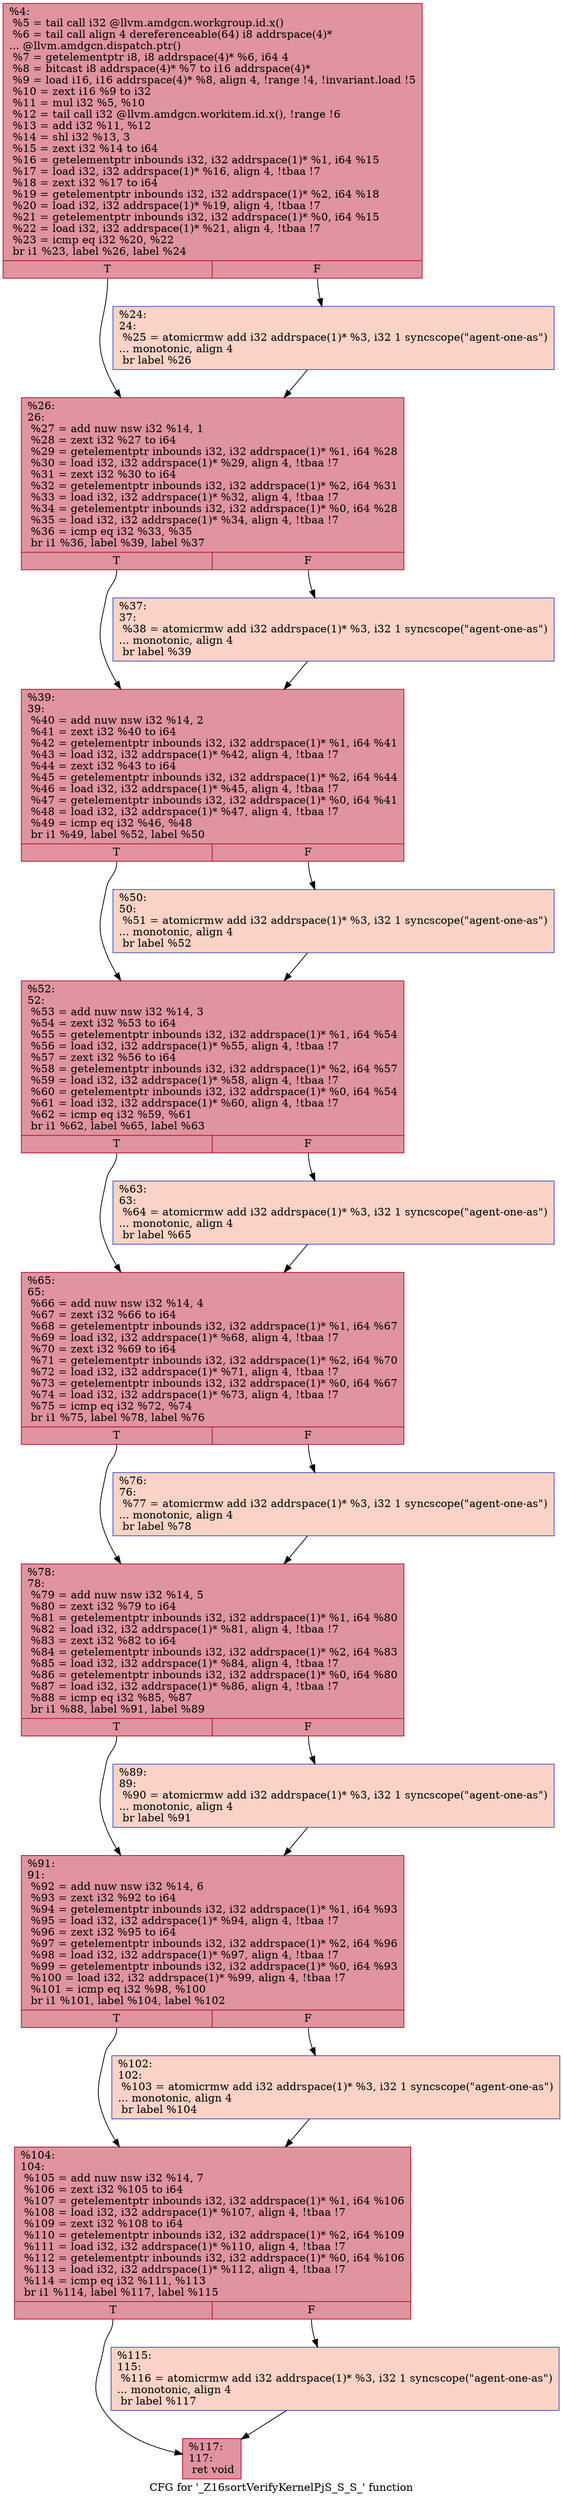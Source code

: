 digraph "CFG for '_Z16sortVerifyKernelPjS_S_S_' function" {
	label="CFG for '_Z16sortVerifyKernelPjS_S_S_' function";

	Node0x5d6f660 [shape=record,color="#b70d28ff", style=filled, fillcolor="#b70d2870",label="{%4:\l  %5 = tail call i32 @llvm.amdgcn.workgroup.id.x()\l  %6 = tail call align 4 dereferenceable(64) i8 addrspace(4)*\l... @llvm.amdgcn.dispatch.ptr()\l  %7 = getelementptr i8, i8 addrspace(4)* %6, i64 4\l  %8 = bitcast i8 addrspace(4)* %7 to i16 addrspace(4)*\l  %9 = load i16, i16 addrspace(4)* %8, align 4, !range !4, !invariant.load !5\l  %10 = zext i16 %9 to i32\l  %11 = mul i32 %5, %10\l  %12 = tail call i32 @llvm.amdgcn.workitem.id.x(), !range !6\l  %13 = add i32 %11, %12\l  %14 = shl i32 %13, 3\l  %15 = zext i32 %14 to i64\l  %16 = getelementptr inbounds i32, i32 addrspace(1)* %1, i64 %15\l  %17 = load i32, i32 addrspace(1)* %16, align 4, !tbaa !7\l  %18 = zext i32 %17 to i64\l  %19 = getelementptr inbounds i32, i32 addrspace(1)* %2, i64 %18\l  %20 = load i32, i32 addrspace(1)* %19, align 4, !tbaa !7\l  %21 = getelementptr inbounds i32, i32 addrspace(1)* %0, i64 %15\l  %22 = load i32, i32 addrspace(1)* %21, align 4, !tbaa !7\l  %23 = icmp eq i32 %20, %22\l  br i1 %23, label %26, label %24\l|{<s0>T|<s1>F}}"];
	Node0x5d6f660:s0 -> Node0x5d72230;
	Node0x5d6f660:s1 -> Node0x5d722c0;
	Node0x5d722c0 [shape=record,color="#3d50c3ff", style=filled, fillcolor="#f59c7d70",label="{%24:\l24:                                               \l  %25 = atomicrmw add i32 addrspace(1)* %3, i32 1 syncscope(\"agent-one-as\")\l... monotonic, align 4\l  br label %26\l}"];
	Node0x5d722c0 -> Node0x5d72230;
	Node0x5d72230 [shape=record,color="#b70d28ff", style=filled, fillcolor="#b70d2870",label="{%26:\l26:                                               \l  %27 = add nuw nsw i32 %14, 1\l  %28 = zext i32 %27 to i64\l  %29 = getelementptr inbounds i32, i32 addrspace(1)* %1, i64 %28\l  %30 = load i32, i32 addrspace(1)* %29, align 4, !tbaa !7\l  %31 = zext i32 %30 to i64\l  %32 = getelementptr inbounds i32, i32 addrspace(1)* %2, i64 %31\l  %33 = load i32, i32 addrspace(1)* %32, align 4, !tbaa !7\l  %34 = getelementptr inbounds i32, i32 addrspace(1)* %0, i64 %28\l  %35 = load i32, i32 addrspace(1)* %34, align 4, !tbaa !7\l  %36 = icmp eq i32 %33, %35\l  br i1 %36, label %39, label %37\l|{<s0>T|<s1>F}}"];
	Node0x5d72230:s0 -> Node0x5d72b90;
	Node0x5d72230:s1 -> Node0x5d72be0;
	Node0x5d72be0 [shape=record,color="#3d50c3ff", style=filled, fillcolor="#f59c7d70",label="{%37:\l37:                                               \l  %38 = atomicrmw add i32 addrspace(1)* %3, i32 1 syncscope(\"agent-one-as\")\l... monotonic, align 4\l  br label %39\l}"];
	Node0x5d72be0 -> Node0x5d72b90;
	Node0x5d72b90 [shape=record,color="#b70d28ff", style=filled, fillcolor="#b70d2870",label="{%39:\l39:                                               \l  %40 = add nuw nsw i32 %14, 2\l  %41 = zext i32 %40 to i64\l  %42 = getelementptr inbounds i32, i32 addrspace(1)* %1, i64 %41\l  %43 = load i32, i32 addrspace(1)* %42, align 4, !tbaa !7\l  %44 = zext i32 %43 to i64\l  %45 = getelementptr inbounds i32, i32 addrspace(1)* %2, i64 %44\l  %46 = load i32, i32 addrspace(1)* %45, align 4, !tbaa !7\l  %47 = getelementptr inbounds i32, i32 addrspace(1)* %0, i64 %41\l  %48 = load i32, i32 addrspace(1)* %47, align 4, !tbaa !7\l  %49 = icmp eq i32 %46, %48\l  br i1 %49, label %52, label %50\l|{<s0>T|<s1>F}}"];
	Node0x5d72b90:s0 -> Node0x5d73340;
	Node0x5d72b90:s1 -> Node0x5d73390;
	Node0x5d73390 [shape=record,color="#3d50c3ff", style=filled, fillcolor="#f59c7d70",label="{%50:\l50:                                               \l  %51 = atomicrmw add i32 addrspace(1)* %3, i32 1 syncscope(\"agent-one-as\")\l... monotonic, align 4\l  br label %52\l}"];
	Node0x5d73390 -> Node0x5d73340;
	Node0x5d73340 [shape=record,color="#b70d28ff", style=filled, fillcolor="#b70d2870",label="{%52:\l52:                                               \l  %53 = add nuw nsw i32 %14, 3\l  %54 = zext i32 %53 to i64\l  %55 = getelementptr inbounds i32, i32 addrspace(1)* %1, i64 %54\l  %56 = load i32, i32 addrspace(1)* %55, align 4, !tbaa !7\l  %57 = zext i32 %56 to i64\l  %58 = getelementptr inbounds i32, i32 addrspace(1)* %2, i64 %57\l  %59 = load i32, i32 addrspace(1)* %58, align 4, !tbaa !7\l  %60 = getelementptr inbounds i32, i32 addrspace(1)* %0, i64 %54\l  %61 = load i32, i32 addrspace(1)* %60, align 4, !tbaa !7\l  %62 = icmp eq i32 %59, %61\l  br i1 %62, label %65, label %63\l|{<s0>T|<s1>F}}"];
	Node0x5d73340:s0 -> Node0x5d73ac0;
	Node0x5d73340:s1 -> Node0x5d73b10;
	Node0x5d73b10 [shape=record,color="#3d50c3ff", style=filled, fillcolor="#f59c7d70",label="{%63:\l63:                                               \l  %64 = atomicrmw add i32 addrspace(1)* %3, i32 1 syncscope(\"agent-one-as\")\l... monotonic, align 4\l  br label %65\l}"];
	Node0x5d73b10 -> Node0x5d73ac0;
	Node0x5d73ac0 [shape=record,color="#b70d28ff", style=filled, fillcolor="#b70d2870",label="{%65:\l65:                                               \l  %66 = add nuw nsw i32 %14, 4\l  %67 = zext i32 %66 to i64\l  %68 = getelementptr inbounds i32, i32 addrspace(1)* %1, i64 %67\l  %69 = load i32, i32 addrspace(1)* %68, align 4, !tbaa !7\l  %70 = zext i32 %69 to i64\l  %71 = getelementptr inbounds i32, i32 addrspace(1)* %2, i64 %70\l  %72 = load i32, i32 addrspace(1)* %71, align 4, !tbaa !7\l  %73 = getelementptr inbounds i32, i32 addrspace(1)* %0, i64 %67\l  %74 = load i32, i32 addrspace(1)* %73, align 4, !tbaa !7\l  %75 = icmp eq i32 %72, %74\l  br i1 %75, label %78, label %76\l|{<s0>T|<s1>F}}"];
	Node0x5d73ac0:s0 -> Node0x5d74470;
	Node0x5d73ac0:s1 -> Node0x5d744c0;
	Node0x5d744c0 [shape=record,color="#3d50c3ff", style=filled, fillcolor="#f59c7d70",label="{%76:\l76:                                               \l  %77 = atomicrmw add i32 addrspace(1)* %3, i32 1 syncscope(\"agent-one-as\")\l... monotonic, align 4\l  br label %78\l}"];
	Node0x5d744c0 -> Node0x5d74470;
	Node0x5d74470 [shape=record,color="#b70d28ff", style=filled, fillcolor="#b70d2870",label="{%78:\l78:                                               \l  %79 = add nuw nsw i32 %14, 5\l  %80 = zext i32 %79 to i64\l  %81 = getelementptr inbounds i32, i32 addrspace(1)* %1, i64 %80\l  %82 = load i32, i32 addrspace(1)* %81, align 4, !tbaa !7\l  %83 = zext i32 %82 to i64\l  %84 = getelementptr inbounds i32, i32 addrspace(1)* %2, i64 %83\l  %85 = load i32, i32 addrspace(1)* %84, align 4, !tbaa !7\l  %86 = getelementptr inbounds i32, i32 addrspace(1)* %0, i64 %80\l  %87 = load i32, i32 addrspace(1)* %86, align 4, !tbaa !7\l  %88 = icmp eq i32 %85, %87\l  br i1 %88, label %91, label %89\l|{<s0>T|<s1>F}}"];
	Node0x5d74470:s0 -> Node0x5d74c20;
	Node0x5d74470:s1 -> Node0x5d74c70;
	Node0x5d74c70 [shape=record,color="#3d50c3ff", style=filled, fillcolor="#f59c7d70",label="{%89:\l89:                                               \l  %90 = atomicrmw add i32 addrspace(1)* %3, i32 1 syncscope(\"agent-one-as\")\l... monotonic, align 4\l  br label %91\l}"];
	Node0x5d74c70 -> Node0x5d74c20;
	Node0x5d74c20 [shape=record,color="#b70d28ff", style=filled, fillcolor="#b70d2870",label="{%91:\l91:                                               \l  %92 = add nuw nsw i32 %14, 6\l  %93 = zext i32 %92 to i64\l  %94 = getelementptr inbounds i32, i32 addrspace(1)* %1, i64 %93\l  %95 = load i32, i32 addrspace(1)* %94, align 4, !tbaa !7\l  %96 = zext i32 %95 to i64\l  %97 = getelementptr inbounds i32, i32 addrspace(1)* %2, i64 %96\l  %98 = load i32, i32 addrspace(1)* %97, align 4, !tbaa !7\l  %99 = getelementptr inbounds i32, i32 addrspace(1)* %0, i64 %93\l  %100 = load i32, i32 addrspace(1)* %99, align 4, !tbaa !7\l  %101 = icmp eq i32 %98, %100\l  br i1 %101, label %104, label %102\l|{<s0>T|<s1>F}}"];
	Node0x5d74c20:s0 -> Node0x5d753d0;
	Node0x5d74c20:s1 -> Node0x5d75420;
	Node0x5d75420 [shape=record,color="#3d50c3ff", style=filled, fillcolor="#f59c7d70",label="{%102:\l102:                                              \l  %103 = atomicrmw add i32 addrspace(1)* %3, i32 1 syncscope(\"agent-one-as\")\l... monotonic, align 4\l  br label %104\l}"];
	Node0x5d75420 -> Node0x5d753d0;
	Node0x5d753d0 [shape=record,color="#b70d28ff", style=filled, fillcolor="#b70d2870",label="{%104:\l104:                                              \l  %105 = add nuw nsw i32 %14, 7\l  %106 = zext i32 %105 to i64\l  %107 = getelementptr inbounds i32, i32 addrspace(1)* %1, i64 %106\l  %108 = load i32, i32 addrspace(1)* %107, align 4, !tbaa !7\l  %109 = zext i32 %108 to i64\l  %110 = getelementptr inbounds i32, i32 addrspace(1)* %2, i64 %109\l  %111 = load i32, i32 addrspace(1)* %110, align 4, !tbaa !7\l  %112 = getelementptr inbounds i32, i32 addrspace(1)* %0, i64 %106\l  %113 = load i32, i32 addrspace(1)* %112, align 4, !tbaa !7\l  %114 = icmp eq i32 %111, %113\l  br i1 %114, label %117, label %115\l|{<s0>T|<s1>F}}"];
	Node0x5d753d0:s0 -> Node0x5d75b80;
	Node0x5d753d0:s1 -> Node0x5d75bd0;
	Node0x5d75bd0 [shape=record,color="#3d50c3ff", style=filled, fillcolor="#f59c7d70",label="{%115:\l115:                                              \l  %116 = atomicrmw add i32 addrspace(1)* %3, i32 1 syncscope(\"agent-one-as\")\l... monotonic, align 4\l  br label %117\l}"];
	Node0x5d75bd0 -> Node0x5d75b80;
	Node0x5d75b80 [shape=record,color="#b70d28ff", style=filled, fillcolor="#b70d2870",label="{%117:\l117:                                              \l  ret void\l}"];
}
